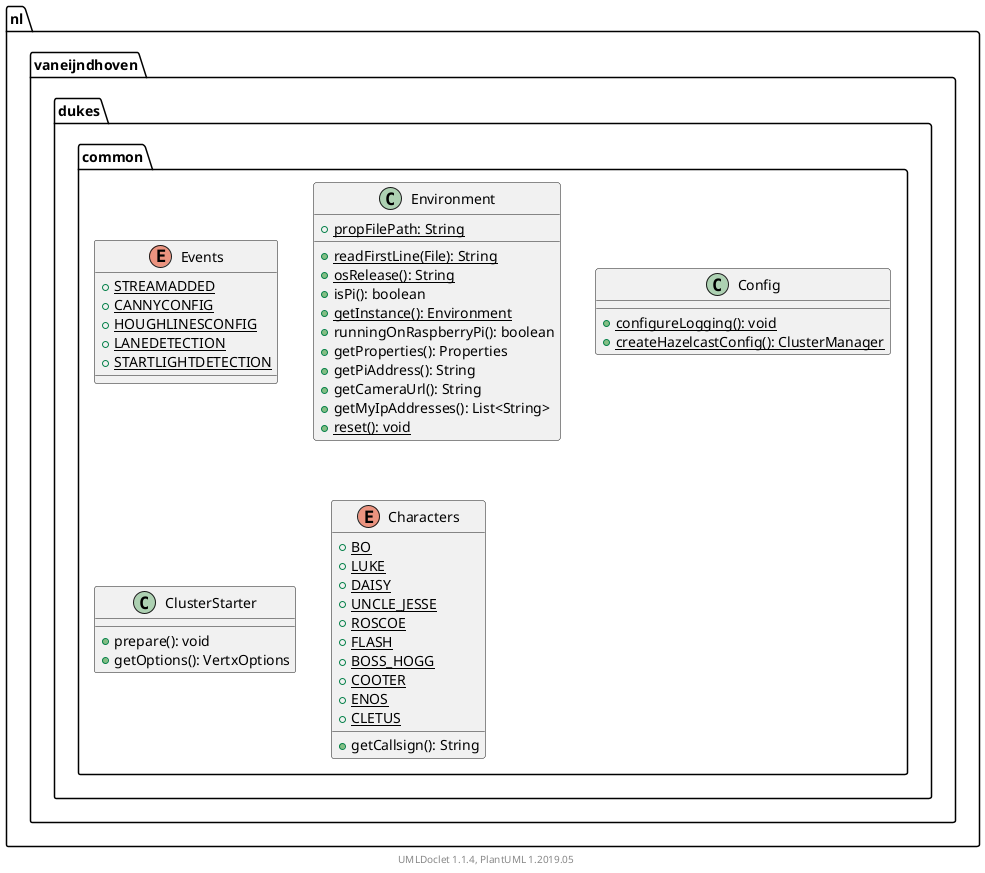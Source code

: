 @startuml

    namespace nl.vaneijndhoven.dukes.common {

        enum Events [[Events.html]] {
            {static} +STREAMADDED
            {static} +CANNYCONFIG
            {static} +HOUGHLINESCONFIG
            {static} +LANEDETECTION
            {static} +STARTLIGHTDETECTION
        }

        class Environment [[Environment.html]] {
            {static} +propFilePath: String
            {static} +readFirstLine(File): String
            {static} +osRelease(): String
            +isPi(): boolean
            {static} +getInstance(): Environment
            +runningOnRaspberryPi(): boolean
            +getProperties(): Properties
            +getPiAddress(): String
            +getCameraUrl(): String
            +getMyIpAddresses(): List<String>
            {static} +reset(): void
        }

        class Config [[Config.html]] {
            {static} +configureLogging(): void
            {static} +createHazelcastConfig(): ClusterManager
        }

        class ClusterStarter [[ClusterStarter.html]] {
            +prepare(): void
            +getOptions(): VertxOptions
        }

        enum Characters [[Characters.html]] {
            {static} +BO
            {static} +LUKE
            {static} +DAISY
            {static} +UNCLE_JESSE
            {static} +ROSCOE
            {static} +FLASH
            {static} +BOSS_HOGG
            {static} +COOTER
            {static} +ENOS
            {static} +CLETUS
            +getCallsign(): String
        }

    }


    center footer UMLDoclet 1.1.4, PlantUML 1.2019.05
@enduml
